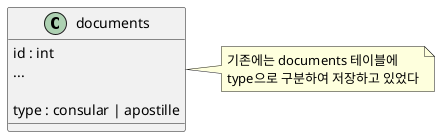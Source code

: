 @startuml

@startuml
class documents {
    id : int
    ...

    type : consular | apostille
}
note right
기존에는 documents 테이블에
type으로 구분하여 저장하고 있었다
end note
@enduml

@enduml
